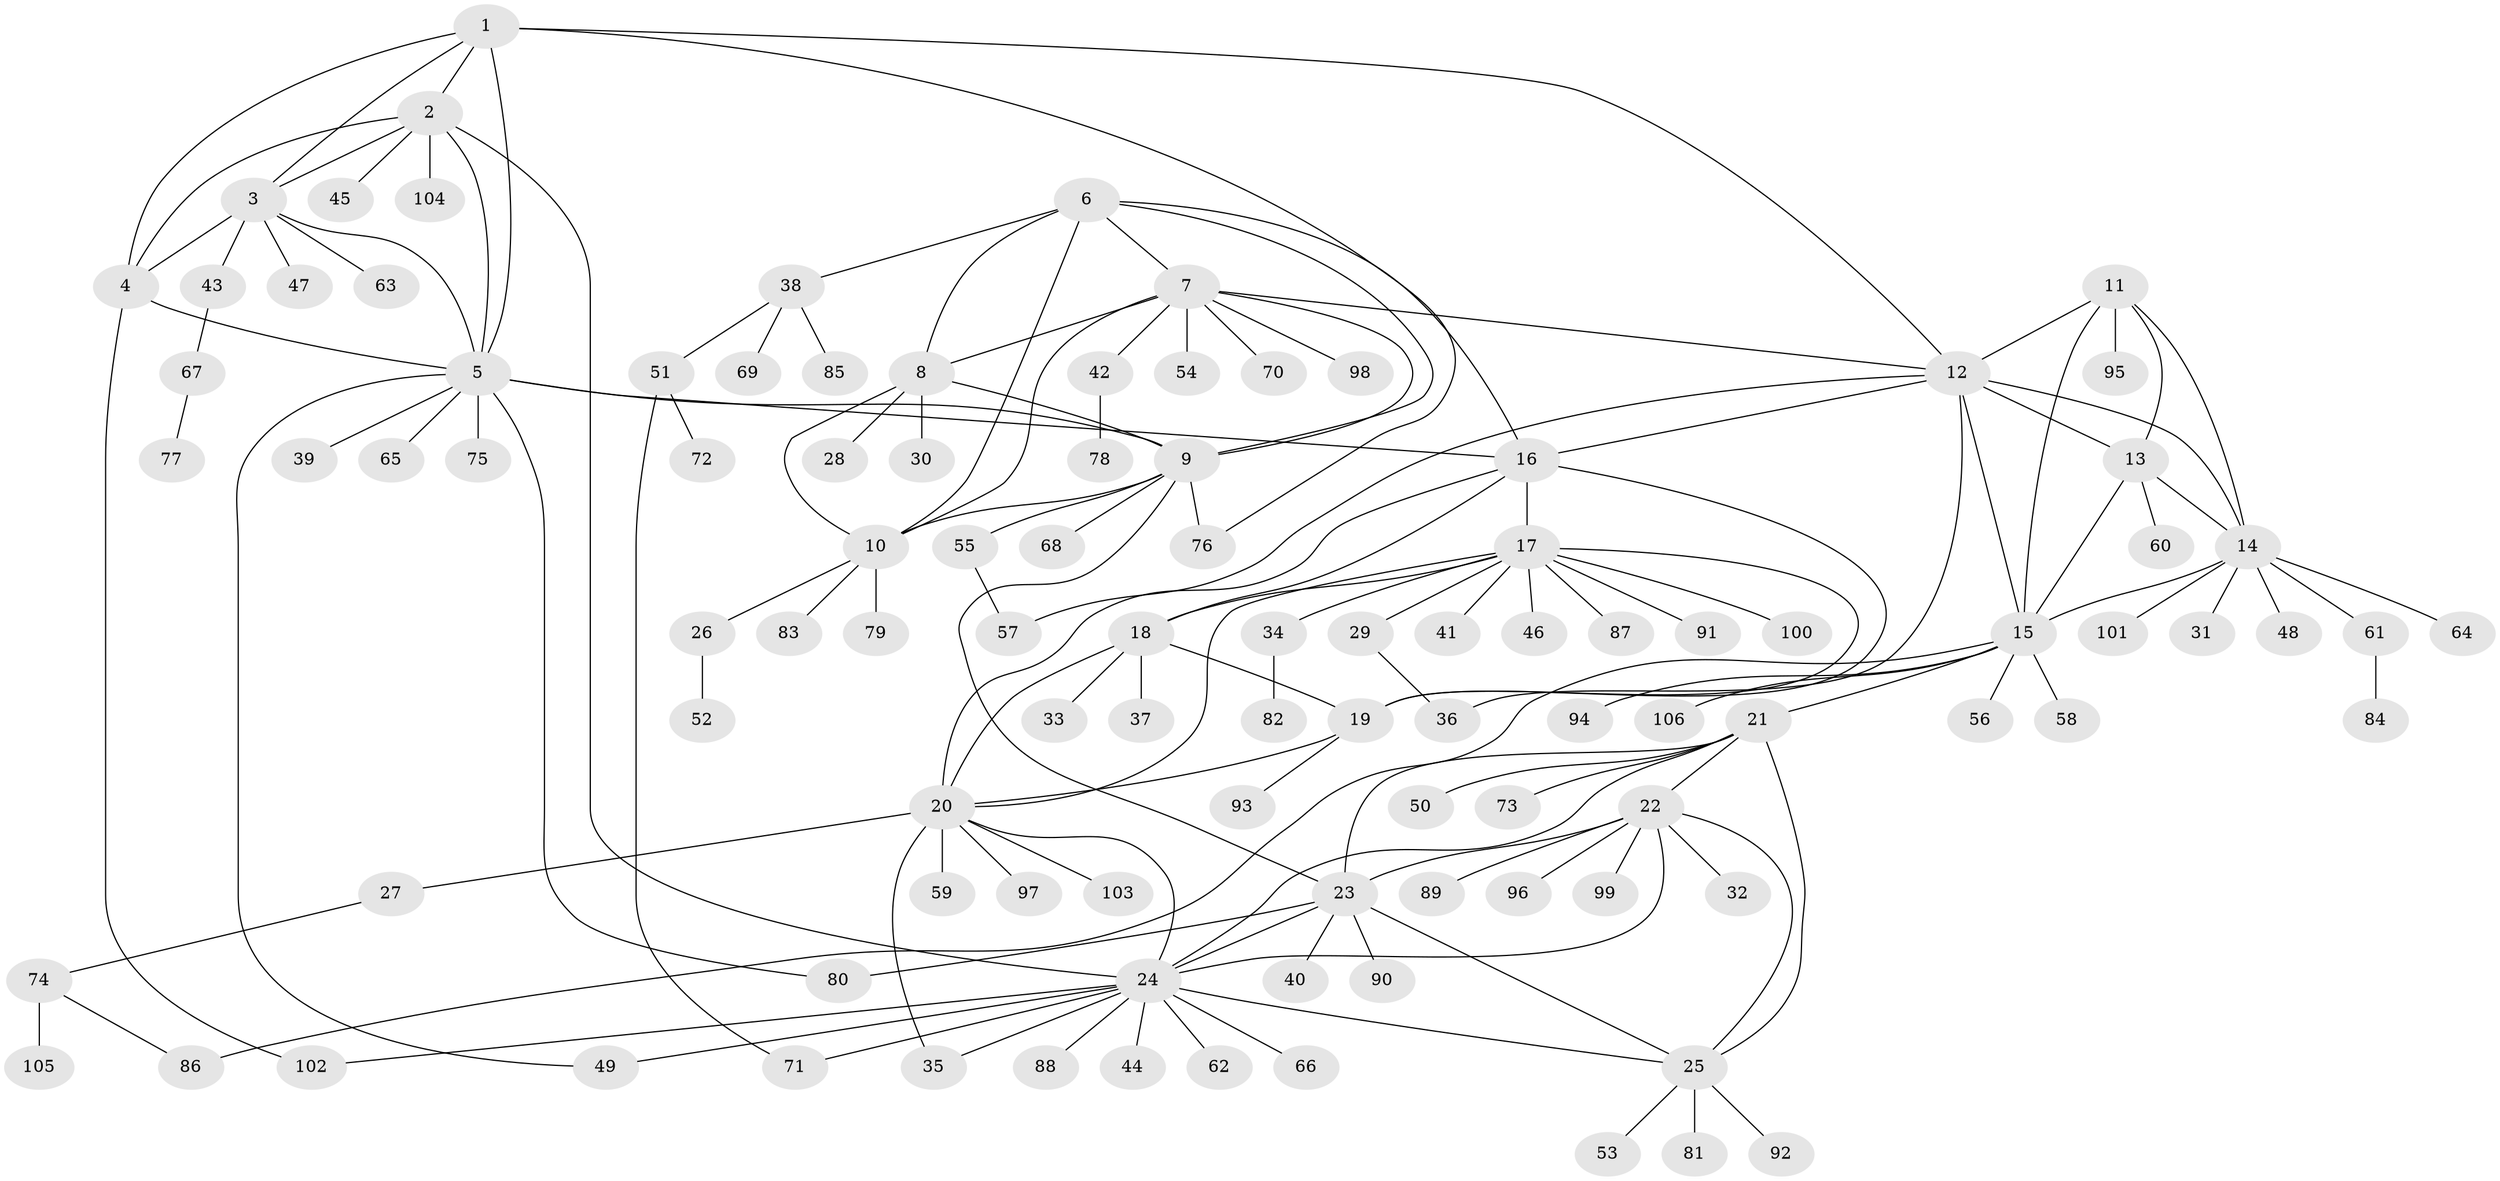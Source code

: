 // Generated by graph-tools (version 1.1) at 2025/16/03/09/25 04:16:05]
// undirected, 106 vertices, 150 edges
graph export_dot {
graph [start="1"]
  node [color=gray90,style=filled];
  1;
  2;
  3;
  4;
  5;
  6;
  7;
  8;
  9;
  10;
  11;
  12;
  13;
  14;
  15;
  16;
  17;
  18;
  19;
  20;
  21;
  22;
  23;
  24;
  25;
  26;
  27;
  28;
  29;
  30;
  31;
  32;
  33;
  34;
  35;
  36;
  37;
  38;
  39;
  40;
  41;
  42;
  43;
  44;
  45;
  46;
  47;
  48;
  49;
  50;
  51;
  52;
  53;
  54;
  55;
  56;
  57;
  58;
  59;
  60;
  61;
  62;
  63;
  64;
  65;
  66;
  67;
  68;
  69;
  70;
  71;
  72;
  73;
  74;
  75;
  76;
  77;
  78;
  79;
  80;
  81;
  82;
  83;
  84;
  85;
  86;
  87;
  88;
  89;
  90;
  91;
  92;
  93;
  94;
  95;
  96;
  97;
  98;
  99;
  100;
  101;
  102;
  103;
  104;
  105;
  106;
  1 -- 2;
  1 -- 3;
  1 -- 4;
  1 -- 5;
  1 -- 12;
  1 -- 76;
  2 -- 3;
  2 -- 4;
  2 -- 5;
  2 -- 24;
  2 -- 45;
  2 -- 104;
  3 -- 4;
  3 -- 5;
  3 -- 43;
  3 -- 47;
  3 -- 63;
  4 -- 5;
  4 -- 102;
  5 -- 9;
  5 -- 16;
  5 -- 39;
  5 -- 49;
  5 -- 65;
  5 -- 75;
  5 -- 80;
  6 -- 7;
  6 -- 8;
  6 -- 9;
  6 -- 10;
  6 -- 16;
  6 -- 38;
  7 -- 8;
  7 -- 9;
  7 -- 10;
  7 -- 12;
  7 -- 42;
  7 -- 54;
  7 -- 70;
  7 -- 98;
  8 -- 9;
  8 -- 10;
  8 -- 28;
  8 -- 30;
  9 -- 10;
  9 -- 23;
  9 -- 55;
  9 -- 68;
  9 -- 76;
  10 -- 26;
  10 -- 79;
  10 -- 83;
  11 -- 12;
  11 -- 13;
  11 -- 14;
  11 -- 15;
  11 -- 95;
  12 -- 13;
  12 -- 14;
  12 -- 15;
  12 -- 16;
  12 -- 36;
  12 -- 57;
  13 -- 14;
  13 -- 15;
  13 -- 60;
  14 -- 15;
  14 -- 31;
  14 -- 48;
  14 -- 61;
  14 -- 64;
  14 -- 101;
  15 -- 21;
  15 -- 56;
  15 -- 58;
  15 -- 86;
  15 -- 94;
  15 -- 106;
  16 -- 17;
  16 -- 18;
  16 -- 19;
  16 -- 20;
  17 -- 18;
  17 -- 19;
  17 -- 20;
  17 -- 29;
  17 -- 34;
  17 -- 41;
  17 -- 46;
  17 -- 87;
  17 -- 91;
  17 -- 100;
  18 -- 19;
  18 -- 20;
  18 -- 33;
  18 -- 37;
  19 -- 20;
  19 -- 93;
  20 -- 24;
  20 -- 27;
  20 -- 35;
  20 -- 59;
  20 -- 97;
  20 -- 103;
  21 -- 22;
  21 -- 23;
  21 -- 24;
  21 -- 25;
  21 -- 50;
  21 -- 73;
  22 -- 23;
  22 -- 24;
  22 -- 25;
  22 -- 32;
  22 -- 89;
  22 -- 96;
  22 -- 99;
  23 -- 24;
  23 -- 25;
  23 -- 40;
  23 -- 80;
  23 -- 90;
  24 -- 25;
  24 -- 35;
  24 -- 44;
  24 -- 49;
  24 -- 62;
  24 -- 66;
  24 -- 71;
  24 -- 88;
  24 -- 102;
  25 -- 53;
  25 -- 81;
  25 -- 92;
  26 -- 52;
  27 -- 74;
  29 -- 36;
  34 -- 82;
  38 -- 51;
  38 -- 69;
  38 -- 85;
  42 -- 78;
  43 -- 67;
  51 -- 71;
  51 -- 72;
  55 -- 57;
  61 -- 84;
  67 -- 77;
  74 -- 86;
  74 -- 105;
}
